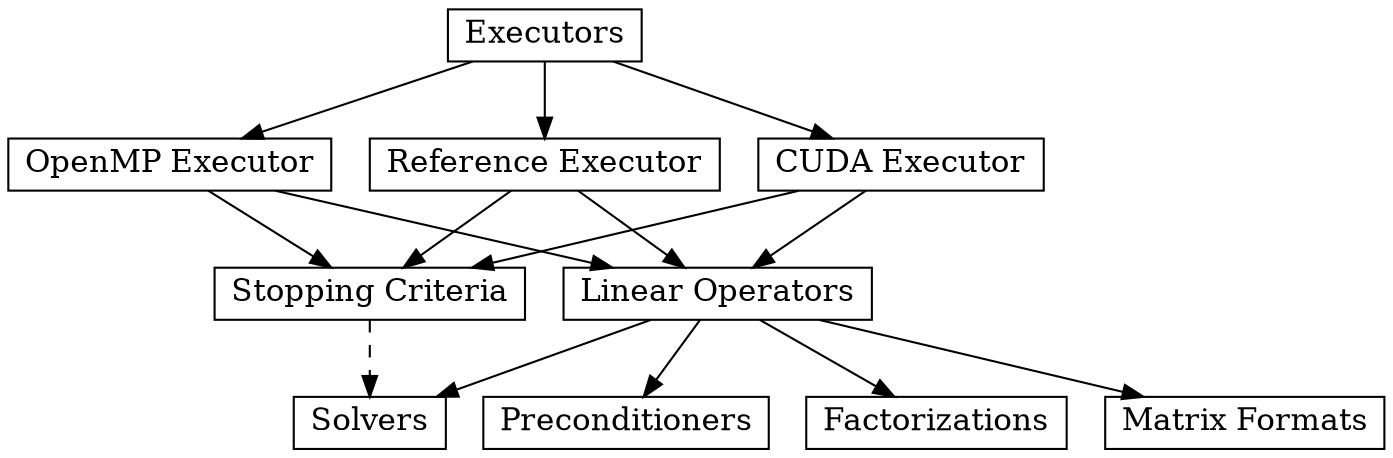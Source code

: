  digraph G
{
  graph[rankdir="TB",bgcolor="transparent"];

  edge [fontname="Times-Roman",fontsize=15,labelfontname="Times-Roman",labelfontsize=14];
  node [fontname="Times-Roman",fontsize=15,
        shape=record,height=0.2,width=0.4,
        color="black", fillcolor="white", style="filled"];

  exec [label="Executors",URL="\ref Executor"];
  omp [label="OpenMP Executor",URL="\ref exec_omp "];
  ref [label="Reference Executor",URL="\ref exec_ref"];
  cuda [label="CUDA Executor",URL="\ref exec_cuda"];
  linop [label="Linear Operators",URL="\ref LinOp"];
  solvers [label="Solvers",URL="\ref solvers"];
  precond [label="Preconditioners",URL="\ref precond"];
  factor [label="Factorizations",URL="\ref factor"];
  matformat [label="Matrix Formats",URL="\ref mat_formats "];
  // log [label="Logging",URL="\ref log"];
  stop [label="Stopping Criteria",URL="\ref stop"];

  // log -> exec [color="black",fontsize=14,style="solid",fontname="Times-Roman"];
  exec -> ref [color="black",fontsize=14,style="solid",fontname="Times-Roman"];
  exec -> cuda[color="black",fontsize=14,style="solid",fontname="Times-Roman"];
  exec -> omp [color="black",fontsize=14,style="solid",fontname="Times-Roman"];
  omp -> linop [color="black",fontsize=14,style="solid",fontname="Times-Roman"];
  cuda -> linop [color="black",fontsize=14,style="solid",fontname="Times-Roman"];
  ref -> linop [color="black",fontsize=14,style="solid",fontname="Times-Roman"];
  omp -> stop [color="black",fontsize=14,style="solid",fontname="Times-Roman"];
  cuda -> stop [color="black",fontsize=14,style="solid",fontname="Times-Roman"];
  ref -> stop [color="black",fontsize=14,style="solid",fontname="Times-Roman"];
  linop -> matformat [color="black",fontsize=14,style="solid",fontname="Times-Roman"];
  linop -> solvers [color="black",fontsize=14,style="solid",fontname="Times-Roman"];
  linop -> precond [color="black",fontsize=14,style="solid",fontname="Times-Roman"];
  linop -> factor [color="black",fontsize=14,style="solid",fontname="Times-Roman"];
  stop -> solvers [color="black",fontsize=14,style="dashed",fontname="Times-Roman"];
}
